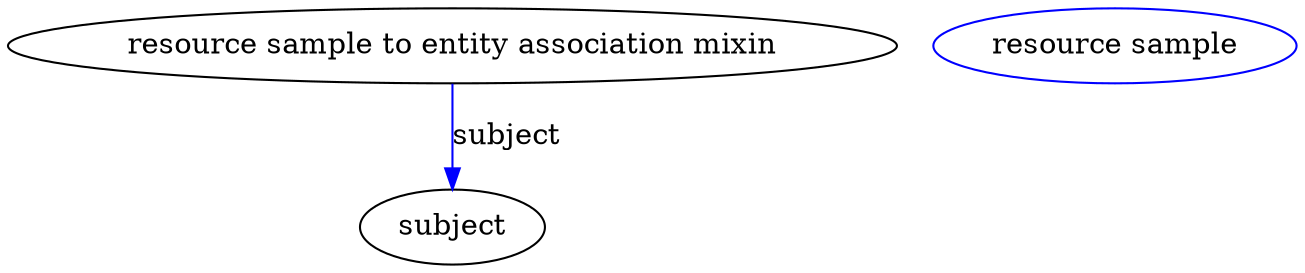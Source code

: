 digraph {
	graph [bb="0,0,618.27,123"];
	node [label="\N"];
	"resource sample to entity association mixin"	[height=0.5,
		label="resource sample to entity association mixin",
		pos="213.18,105",
		width=5.9217];
	subject	[height=0.5,
		pos="213.18,18",
		width=1.2277];
	"resource sample to entity association mixin" -> subject	[color=blue,
		label=subject,
		lp="239.18,61.5",
		pos="e,213.18,36.175 213.18,86.799 213.18,75.163 213.18,59.548 213.18,46.237",
		style=solid];
	"resource sample to entity association mixin_subject"	[color=blue,
		height=0.5,
		label="resource sample",
		pos="531.18,105",
		width=2.4192];
}
